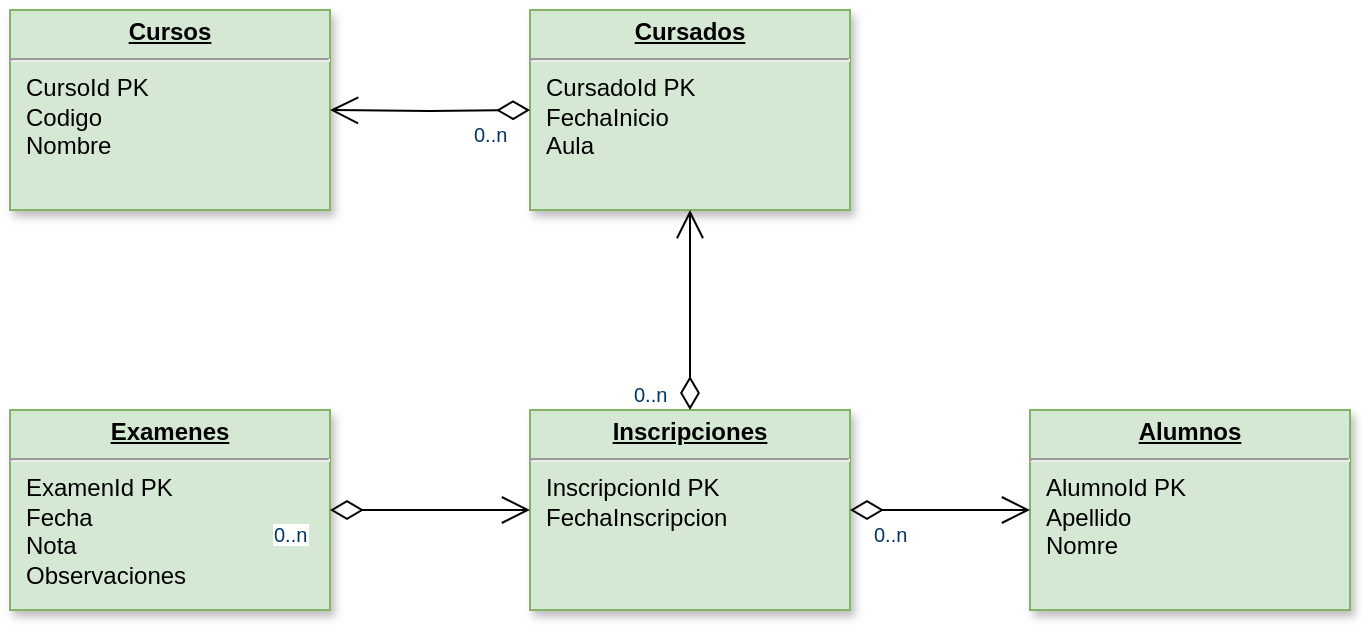<mxfile version="20.8.16" type="github">
  <diagram name="Page-1" id="efa7a0a1-bf9b-a30e-e6df-94a7791c09e9">
    <mxGraphModel dx="989" dy="1288" grid="0" gridSize="10" guides="1" tooltips="1" connect="1" arrows="1" fold="1" page="0" pageScale="1" pageWidth="826" pageHeight="1169" background="none" math="0" shadow="0">
      <root>
        <mxCell id="0" />
        <mxCell id="1" parent="0" />
        <mxCell id="hRHYxJUzfI9JB6THT5pa-114" value="&lt;p style=&quot;margin: 0px; margin-top: 4px; text-align: center; text-decoration: underline;&quot;&gt;&lt;strong&gt;Cursos&lt;/strong&gt;&lt;/p&gt;&lt;hr&gt;&lt;p style=&quot;margin: 0px; margin-left: 8px;&quot;&gt;CursoId PK&lt;/p&gt;&lt;p style=&quot;margin: 0px; margin-left: 8px;&quot;&gt;Codigo&lt;/p&gt;&lt;p style=&quot;margin: 0px; margin-left: 8px;&quot;&gt;Nombre&lt;/p&gt;" style="verticalAlign=top;align=left;overflow=fill;fontSize=12;fontFamily=Helvetica;html=1;strokeColor=#82b366;shadow=1;fillColor=#d5e8d4;" vertex="1" parent="1">
          <mxGeometry x="360.0" y="-600.0" width="160" height="100" as="geometry" />
        </mxCell>
        <mxCell id="hRHYxJUzfI9JB6THT5pa-115" value="&lt;p style=&quot;margin: 0px; margin-top: 4px; text-align: center; text-decoration: underline;&quot;&gt;&lt;strong&gt;Cursados&lt;/strong&gt;&lt;/p&gt;&lt;hr&gt;&lt;p style=&quot;margin: 0px; margin-left: 8px;&quot;&gt;CursadoId PK&lt;/p&gt;&lt;p style=&quot;margin: 0px; margin-left: 8px;&quot;&gt;FechaInicio&lt;/p&gt;&lt;p style=&quot;margin: 0px; margin-left: 8px;&quot;&gt;Aula&lt;/p&gt;" style="verticalAlign=top;align=left;overflow=fill;fontSize=12;fontFamily=Helvetica;html=1;strokeColor=#82b366;shadow=1;fillColor=#d5e8d4;" vertex="1" parent="1">
          <mxGeometry x="620.0" y="-600.0" width="160" height="100" as="geometry" />
        </mxCell>
        <mxCell id="hRHYxJUzfI9JB6THT5pa-116" value="&lt;p style=&quot;margin: 0px; margin-top: 4px; text-align: center; text-decoration: underline;&quot;&gt;&lt;strong&gt;Inscripciones&lt;/strong&gt;&lt;/p&gt;&lt;hr&gt;&lt;p style=&quot;margin: 0px; margin-left: 8px;&quot;&gt;InscripcionId PK&lt;/p&gt;&lt;p style=&quot;margin: 0px; margin-left: 8px;&quot;&gt;FechaInscripcion&lt;/p&gt;" style="verticalAlign=top;align=left;overflow=fill;fontSize=12;fontFamily=Helvetica;html=1;strokeColor=#82b366;shadow=1;fillColor=#d5e8d4;" vertex="1" parent="1">
          <mxGeometry x="620.0" y="-400.0" width="160" height="100" as="geometry" />
        </mxCell>
        <mxCell id="hRHYxJUzfI9JB6THT5pa-117" value="&lt;p style=&quot;margin: 0px; margin-top: 4px; text-align: center; text-decoration: underline;&quot;&gt;&lt;strong&gt;Examenes&lt;/strong&gt;&lt;/p&gt;&lt;hr&gt;&lt;p style=&quot;margin: 0px; margin-left: 8px;&quot;&gt;ExamenId PK&lt;/p&gt;&lt;p style=&quot;margin: 0px; margin-left: 8px;&quot;&gt;Fecha&lt;br&gt;Nota&lt;/p&gt;&lt;p style=&quot;margin: 0px; margin-left: 8px;&quot;&gt;Observaciones&lt;/p&gt;" style="verticalAlign=top;align=left;overflow=fill;fontSize=12;fontFamily=Helvetica;html=1;strokeColor=#82b366;shadow=1;fillColor=#d5e8d4;" vertex="1" parent="1">
          <mxGeometry x="360.0" y="-400.0" width="160" height="100" as="geometry" />
        </mxCell>
        <mxCell id="hRHYxJUzfI9JB6THT5pa-118" value="&lt;p style=&quot;margin: 0px; margin-top: 4px; text-align: center; text-decoration: underline;&quot;&gt;&lt;strong&gt;Alumnos&lt;/strong&gt;&lt;/p&gt;&lt;hr&gt;&lt;p style=&quot;margin: 0px; margin-left: 8px;&quot;&gt;AlumnoId PK&lt;/p&gt;&lt;p style=&quot;margin: 0px; margin-left: 8px;&quot;&gt;Apellido&lt;br&gt;Nomre&lt;/p&gt;" style="verticalAlign=top;align=left;overflow=fill;fontSize=12;fontFamily=Helvetica;html=1;strokeColor=#82b366;shadow=1;fillColor=#d5e8d4;" vertex="1" parent="1">
          <mxGeometry x="870.0" y="-400.0" width="160" height="100" as="geometry" />
        </mxCell>
        <mxCell id="hRHYxJUzfI9JB6THT5pa-119" value="" style="endArrow=open;endSize=12;startArrow=diamondThin;startSize=14;startFill=0;edgeStyle=orthogonalEdgeStyle;rounded=0;entryX=1;entryY=0.5;entryDx=0;entryDy=0;" edge="1" parent="1" target="hRHYxJUzfI9JB6THT5pa-114">
          <mxGeometry x="228.28" y="-271.6" as="geometry">
            <mxPoint x="620" y="-550" as="sourcePoint" />
            <mxPoint x="480" y="-550" as="targetPoint" />
          </mxGeometry>
        </mxCell>
        <mxCell id="hRHYxJUzfI9JB6THT5pa-120" value="0..n" style="resizable=0;align=left;verticalAlign=top;labelBackgroundColor=#ffffff;fontSize=10;strokeColor=#003366;shadow=1;fillColor=#D4E1F5;fontColor=#003366" connectable="0" vertex="1" parent="hRHYxJUzfI9JB6THT5pa-119">
          <mxGeometry x="-1" relative="1" as="geometry">
            <mxPoint x="-30" as="offset" />
          </mxGeometry>
        </mxCell>
        <mxCell id="hRHYxJUzfI9JB6THT5pa-122" value="" style="endArrow=open;endSize=12;startArrow=diamondThin;startSize=14;startFill=0;edgeStyle=orthogonalEdgeStyle;rounded=0;entryX=0.5;entryY=1;entryDx=0;entryDy=0;exitX=0.5;exitY=0;exitDx=0;exitDy=0;" edge="1" parent="1" source="hRHYxJUzfI9JB6THT5pa-116" target="hRHYxJUzfI9JB6THT5pa-115">
          <mxGeometry x="238.28" y="-261.6" as="geometry">
            <mxPoint x="630" y="-540" as="sourcePoint" />
            <mxPoint x="490.0" y="-540.0" as="targetPoint" />
          </mxGeometry>
        </mxCell>
        <mxCell id="hRHYxJUzfI9JB6THT5pa-123" value="0..n" style="resizable=0;align=left;verticalAlign=top;labelBackgroundColor=#ffffff;fontSize=10;strokeColor=#003366;shadow=1;fillColor=#D4E1F5;fontColor=#003366" connectable="0" vertex="1" parent="hRHYxJUzfI9JB6THT5pa-122">
          <mxGeometry x="-1" relative="1" as="geometry">
            <mxPoint x="-30" y="-20" as="offset" />
          </mxGeometry>
        </mxCell>
        <mxCell id="hRHYxJUzfI9JB6THT5pa-128" value="" style="endArrow=open;endSize=12;startArrow=diamondThin;startSize=14;startFill=0;edgeStyle=orthogonalEdgeStyle;rounded=0;entryX=0;entryY=0.5;entryDx=0;entryDy=0;exitX=1;exitY=0.5;exitDx=0;exitDy=0;" edge="1" parent="1" source="hRHYxJUzfI9JB6THT5pa-117" target="hRHYxJUzfI9JB6THT5pa-116">
          <mxGeometry x="108.28" y="-161.6" as="geometry">
            <mxPoint x="570.0" y="-300.0" as="sourcePoint" />
            <mxPoint x="570.0" y="-400.0" as="targetPoint" />
          </mxGeometry>
        </mxCell>
        <mxCell id="hRHYxJUzfI9JB6THT5pa-129" value="0..n" style="resizable=0;align=left;verticalAlign=top;labelBackgroundColor=#ffffff;fontSize=10;strokeColor=#003366;shadow=1;fillColor=#D4E1F5;fontColor=#003366" connectable="0" vertex="1" parent="hRHYxJUzfI9JB6THT5pa-128">
          <mxGeometry x="-1" relative="1" as="geometry">
            <mxPoint x="-30" as="offset" />
          </mxGeometry>
        </mxCell>
        <mxCell id="hRHYxJUzfI9JB6THT5pa-134" value="" style="endArrow=open;endSize=12;startArrow=diamondThin;startSize=14;startFill=0;edgeStyle=orthogonalEdgeStyle;rounded=0;entryX=0;entryY=0.5;entryDx=0;entryDy=0;exitX=1;exitY=0.5;exitDx=0;exitDy=0;" edge="1" parent="1" source="hRHYxJUzfI9JB6THT5pa-116" target="hRHYxJUzfI9JB6THT5pa-118">
          <mxGeometry x="248.28" y="-251.6" as="geometry">
            <mxPoint x="710.0" y="-390.0" as="sourcePoint" />
            <mxPoint x="710.0" y="-490.0" as="targetPoint" />
          </mxGeometry>
        </mxCell>
        <mxCell id="hRHYxJUzfI9JB6THT5pa-135" value="0..n" style="resizable=0;align=left;verticalAlign=top;labelBackgroundColor=#ffffff;fontSize=10;strokeColor=#003366;shadow=1;fillColor=#D4E1F5;fontColor=#003366" connectable="0" vertex="1" parent="hRHYxJUzfI9JB6THT5pa-134">
          <mxGeometry x="-1" relative="1" as="geometry">
            <mxPoint x="10" as="offset" />
          </mxGeometry>
        </mxCell>
      </root>
    </mxGraphModel>
  </diagram>
</mxfile>
